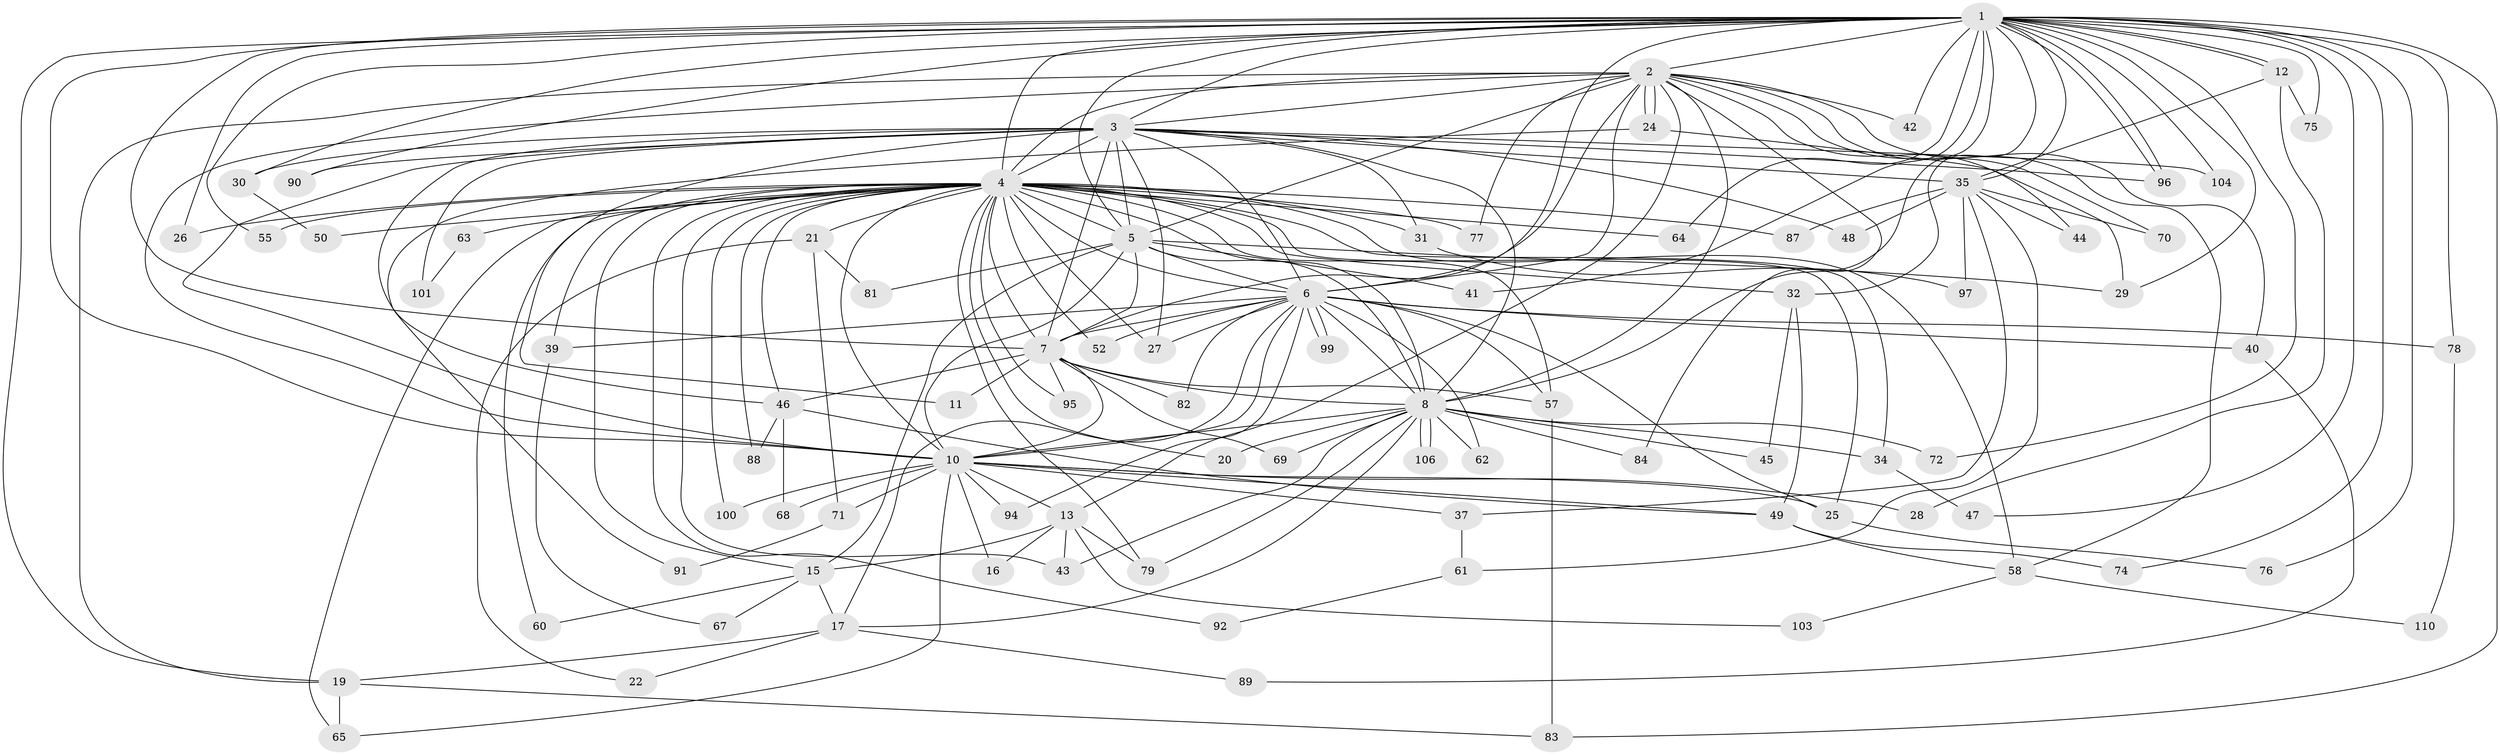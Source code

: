 // original degree distribution, {34: 0.008771929824561403, 20: 0.017543859649122806, 28: 0.008771929824561403, 12: 0.008771929824561403, 22: 0.02631578947368421, 16: 0.008771929824561403, 21: 0.008771929824561403, 2: 0.5526315789473685, 5: 0.07017543859649122, 6: 0.017543859649122806, 4: 0.08771929824561403, 3: 0.16666666666666666, 7: 0.017543859649122806}
// Generated by graph-tools (version 1.1) at 2025/11/02/27/25 16:11:03]
// undirected, 86 vertices, 204 edges
graph export_dot {
graph [start="1"]
  node [color=gray90,style=filled];
  1 [super="+33"];
  2 [super="+18"];
  3 [super="+56"];
  4 [super="+9"];
  5 [super="+14"];
  6 [super="+112"];
  7 [super="+80"];
  8 [super="+111"];
  10 [super="+23"];
  11;
  12 [super="+51"];
  13 [super="+53"];
  15 [super="+85"];
  16;
  17 [super="+38"];
  19 [super="+86"];
  20;
  21;
  22;
  24 [super="+54"];
  25 [super="+105"];
  26;
  27 [super="+59"];
  28;
  29;
  30 [super="+109"];
  31;
  32;
  34;
  35 [super="+36"];
  37;
  39;
  40;
  41;
  42;
  43 [super="+108"];
  44;
  45;
  46 [super="+66"];
  47;
  48;
  49 [super="+73"];
  50;
  52;
  55;
  57 [super="+113"];
  58 [super="+102"];
  60;
  61;
  62;
  63;
  64;
  65;
  67;
  68;
  69;
  70;
  71;
  72;
  74;
  75;
  76;
  77;
  78;
  79 [super="+98"];
  81;
  82;
  83 [super="+93"];
  84;
  87;
  88;
  89;
  90;
  91;
  92;
  94;
  95;
  96 [super="+114"];
  97 [super="+107"];
  99;
  100;
  101;
  103;
  104;
  106;
  110;
  1 -- 2 [weight=2];
  1 -- 3;
  1 -- 4 [weight=3];
  1 -- 5;
  1 -- 6;
  1 -- 7;
  1 -- 8;
  1 -- 10;
  1 -- 12;
  1 -- 12;
  1 -- 19;
  1 -- 26;
  1 -- 29;
  1 -- 30;
  1 -- 32;
  1 -- 35 [weight=2];
  1 -- 42;
  1 -- 47;
  1 -- 55;
  1 -- 64;
  1 -- 72;
  1 -- 74;
  1 -- 75;
  1 -- 76;
  1 -- 78;
  1 -- 90;
  1 -- 96;
  1 -- 96;
  1 -- 104;
  1 -- 41;
  1 -- 83;
  2 -- 3;
  2 -- 4 [weight=2];
  2 -- 5 [weight=2];
  2 -- 6;
  2 -- 7;
  2 -- 8 [weight=2];
  2 -- 10;
  2 -- 13;
  2 -- 19;
  2 -- 24;
  2 -- 24;
  2 -- 42;
  2 -- 44;
  2 -- 70;
  2 -- 84;
  2 -- 40;
  2 -- 58;
  2 -- 77;
  3 -- 4 [weight=2];
  3 -- 5;
  3 -- 6;
  3 -- 7;
  3 -- 8;
  3 -- 10 [weight=2];
  3 -- 11;
  3 -- 30 [weight=2];
  3 -- 31;
  3 -- 35;
  3 -- 46;
  3 -- 48;
  3 -- 101;
  3 -- 104;
  3 -- 90;
  3 -- 27;
  3 -- 96;
  4 -- 5 [weight=2];
  4 -- 6 [weight=2];
  4 -- 7 [weight=2];
  4 -- 8 [weight=2];
  4 -- 10 [weight=3];
  4 -- 15;
  4 -- 20;
  4 -- 26;
  4 -- 27;
  4 -- 31;
  4 -- 34;
  4 -- 39;
  4 -- 43;
  4 -- 50;
  4 -- 52;
  4 -- 57;
  4 -- 63 [weight=2];
  4 -- 65;
  4 -- 87;
  4 -- 95;
  4 -- 100;
  4 -- 64;
  4 -- 77;
  4 -- 21;
  4 -- 88;
  4 -- 25;
  4 -- 92;
  4 -- 32;
  4 -- 55;
  4 -- 60;
  4 -- 58;
  4 -- 79;
  4 -- 46;
  5 -- 6;
  5 -- 7 [weight=2];
  5 -- 8;
  5 -- 10;
  5 -- 15;
  5 -- 81;
  5 -- 41;
  5 -- 29;
  6 -- 7;
  6 -- 8;
  6 -- 10;
  6 -- 25;
  6 -- 27;
  6 -- 39;
  6 -- 40;
  6 -- 52;
  6 -- 62;
  6 -- 78;
  6 -- 82;
  6 -- 94;
  6 -- 99;
  6 -- 99;
  6 -- 17;
  6 -- 57;
  7 -- 8;
  7 -- 10;
  7 -- 11;
  7 -- 46;
  7 -- 57;
  7 -- 69;
  7 -- 82;
  7 -- 95;
  8 -- 10;
  8 -- 17;
  8 -- 20;
  8 -- 34;
  8 -- 43;
  8 -- 45;
  8 -- 62;
  8 -- 69;
  8 -- 72;
  8 -- 79;
  8 -- 84;
  8 -- 106;
  8 -- 106;
  10 -- 13 [weight=2];
  10 -- 16;
  10 -- 37;
  10 -- 49;
  10 -- 65;
  10 -- 68;
  10 -- 94;
  10 -- 100;
  10 -- 28;
  10 -- 71;
  10 -- 25;
  12 -- 28;
  12 -- 75;
  12 -- 35;
  13 -- 16;
  13 -- 79;
  13 -- 15;
  13 -- 103;
  13 -- 43;
  15 -- 17;
  15 -- 60;
  15 -- 67;
  17 -- 22;
  17 -- 89;
  17 -- 19;
  19 -- 83;
  19 -- 65;
  21 -- 22;
  21 -- 71;
  21 -- 81;
  24 -- 91;
  24 -- 29;
  25 -- 76;
  30 -- 50;
  31 -- 97;
  32 -- 45;
  32 -- 49;
  34 -- 47;
  35 -- 61;
  35 -- 87;
  35 -- 97 [weight=2];
  35 -- 48;
  35 -- 37;
  35 -- 70;
  35 -- 44;
  37 -- 61;
  39 -- 67;
  40 -- 89;
  46 -- 68;
  46 -- 88;
  46 -- 49;
  49 -- 58;
  49 -- 74;
  57 -- 83;
  58 -- 103;
  58 -- 110;
  61 -- 92;
  63 -- 101;
  71 -- 91;
  78 -- 110;
}
